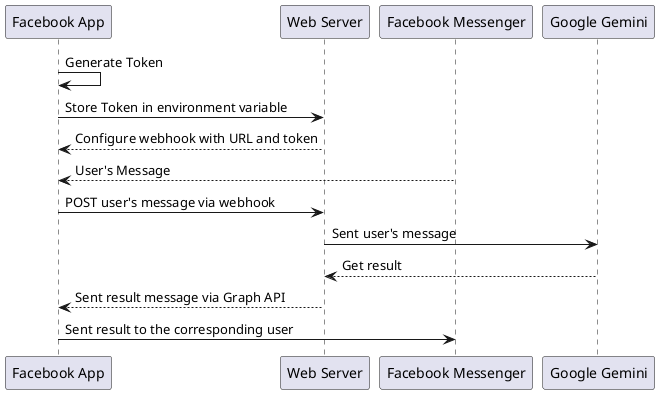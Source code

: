 @startuml TechSuggest
    "Facebook App" -> "Facebook App" : Generate Token
    "Facebook App" -> "Web Server" : Store Token in environment variable
    "Web Server" --> "Facebook App" : Configure webhook with URL and token
    "Facebook Messenger" --> "Facebook App" : User's Message
    "Facebook App" -> "Web Server" : POST user's message via webhook
    "Web Server" -> "Google Gemini" : Sent user's message
    "Google Gemini" --> "Web Server" : Get result
    "Web Server" --> "Facebook App" : Sent result message via Graph API
    "Facebook App" -> "Facebook Messenger" : Sent result to the corresponding user
@enduml